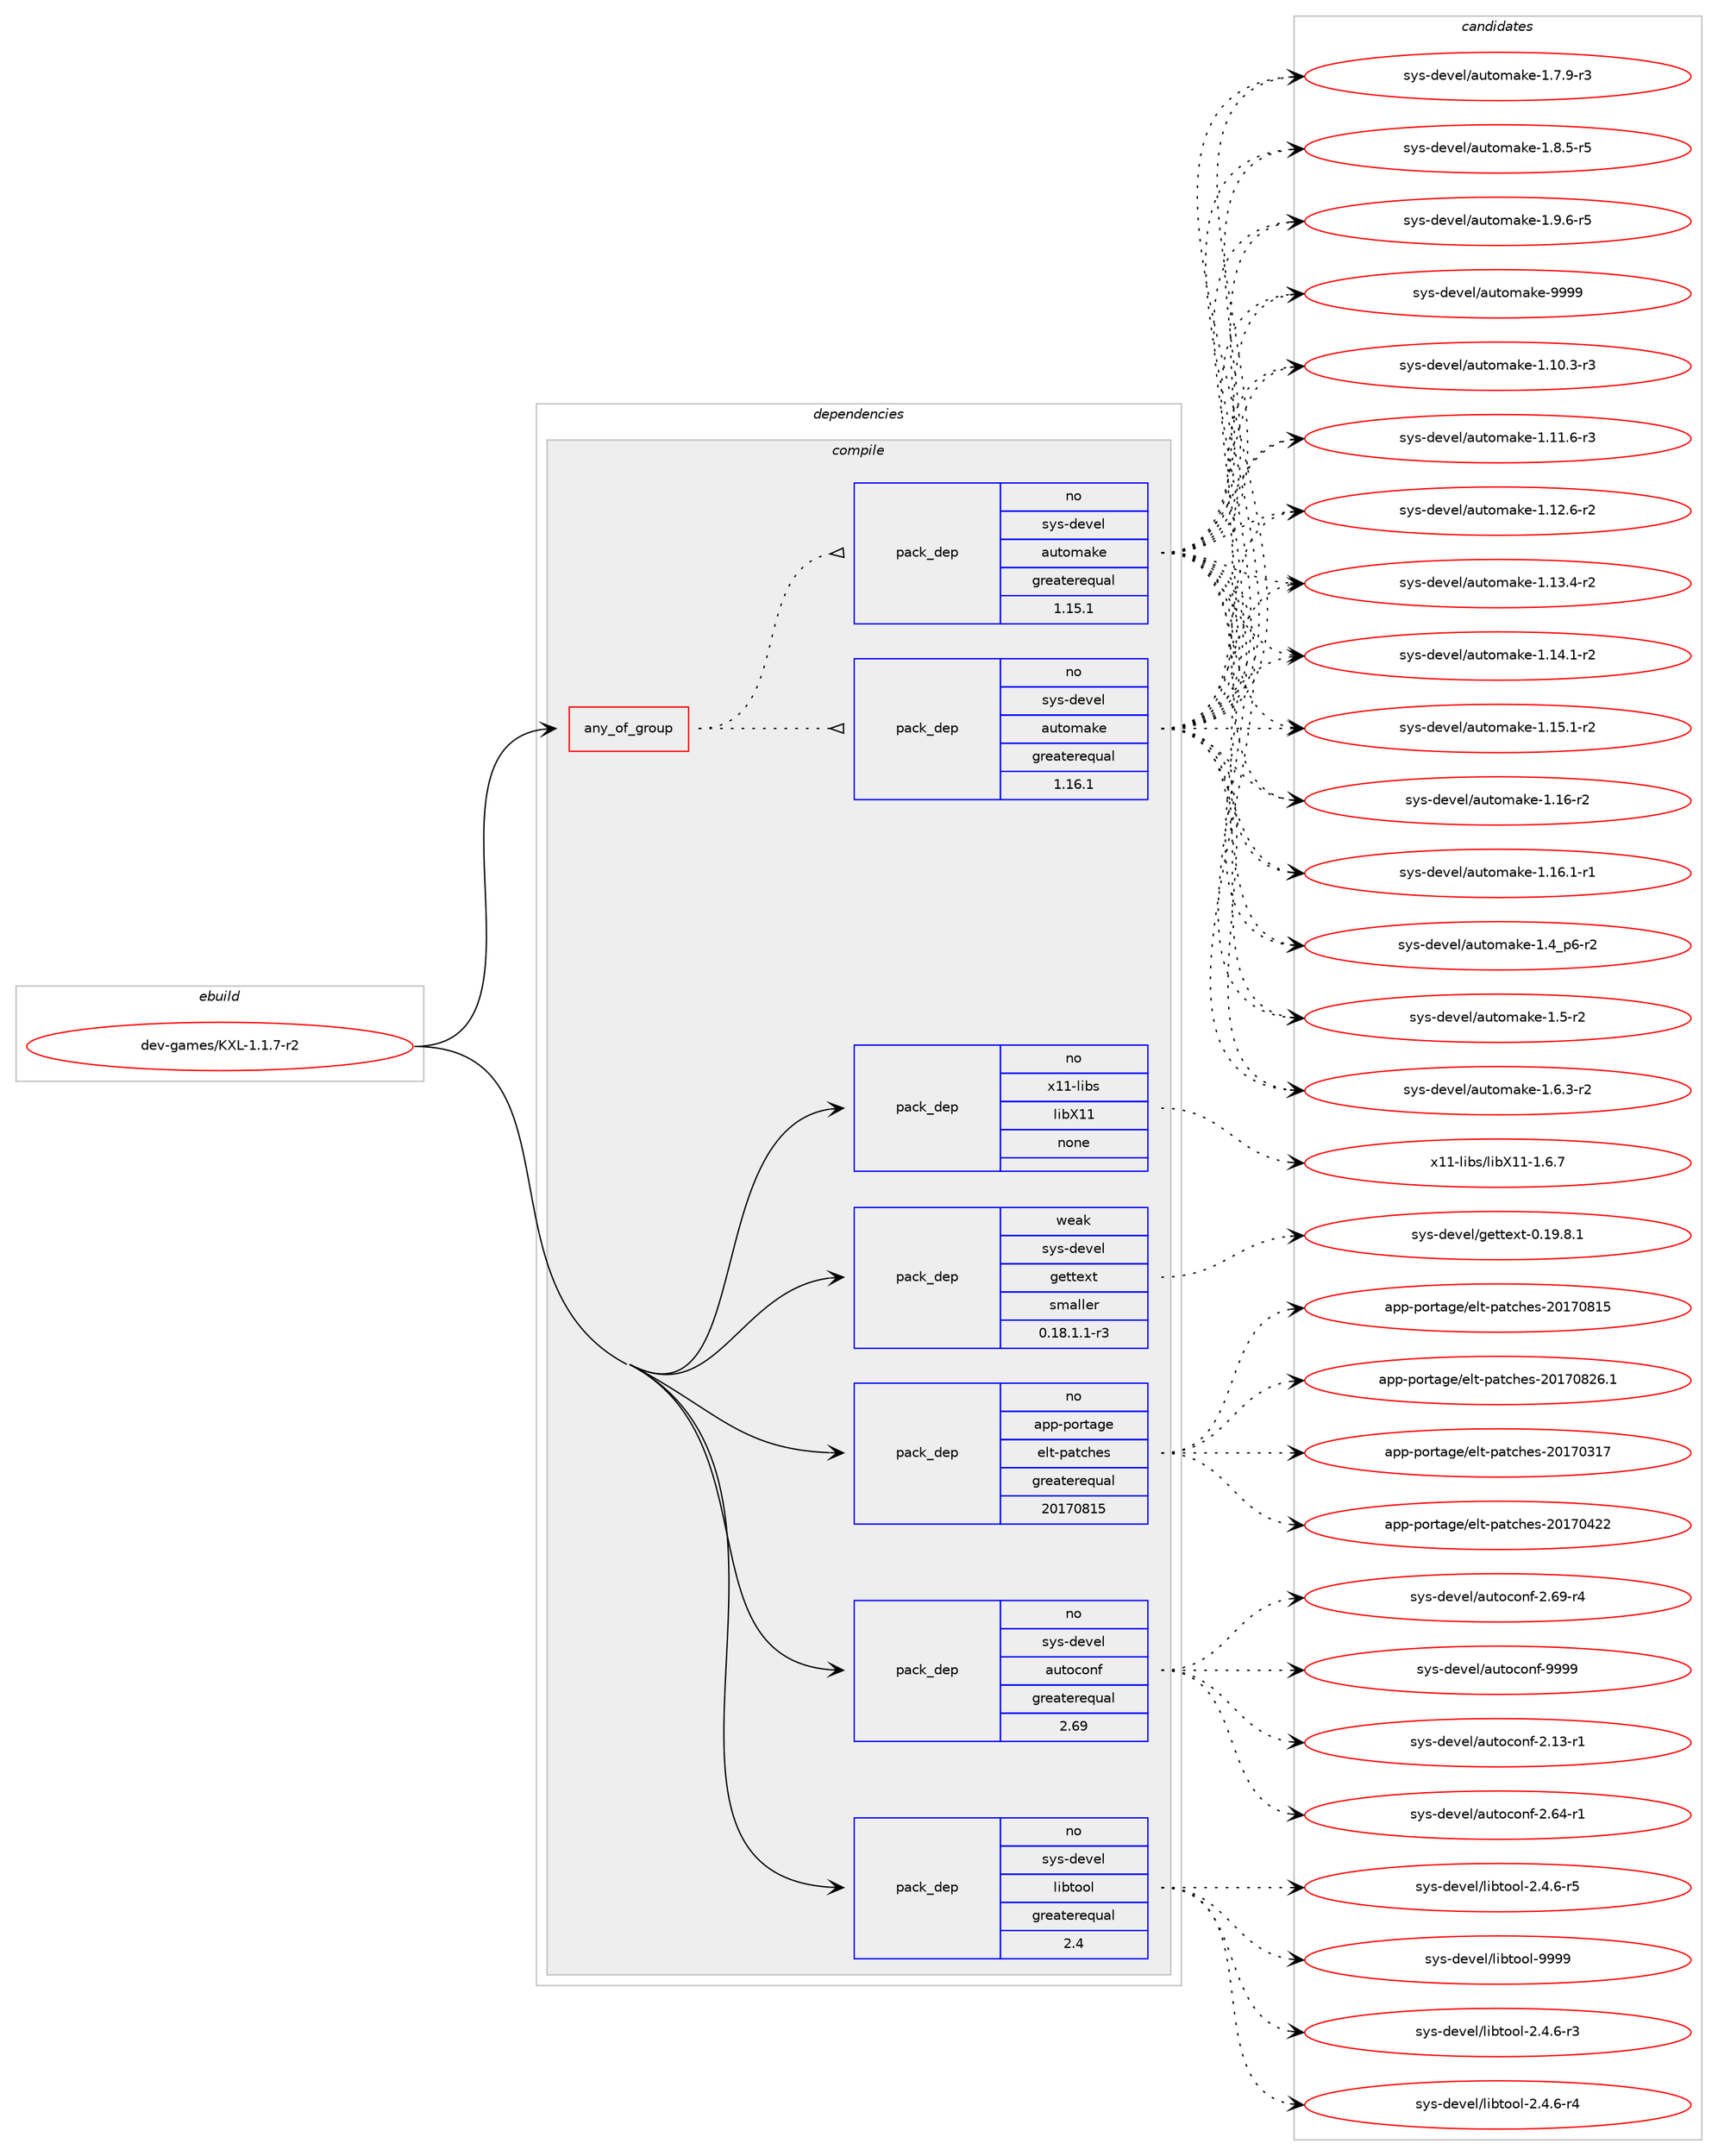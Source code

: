 digraph prolog {

# *************
# Graph options
# *************

newrank=true;
concentrate=true;
compound=true;
graph [rankdir=LR,fontname=Helvetica,fontsize=10,ranksep=1.5];#, ranksep=2.5, nodesep=0.2];
edge  [arrowhead=vee];
node  [fontname=Helvetica,fontsize=10];

# **********
# The ebuild
# **********

subgraph cluster_leftcol {
color=gray;
rank=same;
label=<<i>ebuild</i>>;
id [label="dev-games/KXL-1.1.7-r2", color=red, width=4, href="../dev-games/KXL-1.1.7-r2.svg"];
}

# ****************
# The dependencies
# ****************

subgraph cluster_midcol {
color=gray;
label=<<i>dependencies</i>>;
subgraph cluster_compile {
fillcolor="#eeeeee";
style=filled;
label=<<i>compile</i>>;
subgraph any20463 {
dependency1324497 [label=<<TABLE BORDER="0" CELLBORDER="1" CELLSPACING="0" CELLPADDING="4"><TR><TD CELLPADDING="10">any_of_group</TD></TR></TABLE>>, shape=none, color=red];subgraph pack945221 {
dependency1324498 [label=<<TABLE BORDER="0" CELLBORDER="1" CELLSPACING="0" CELLPADDING="4" WIDTH="220"><TR><TD ROWSPAN="6" CELLPADDING="30">pack_dep</TD></TR><TR><TD WIDTH="110">no</TD></TR><TR><TD>sys-devel</TD></TR><TR><TD>automake</TD></TR><TR><TD>greaterequal</TD></TR><TR><TD>1.16.1</TD></TR></TABLE>>, shape=none, color=blue];
}
dependency1324497:e -> dependency1324498:w [weight=20,style="dotted",arrowhead="oinv"];
subgraph pack945222 {
dependency1324499 [label=<<TABLE BORDER="0" CELLBORDER="1" CELLSPACING="0" CELLPADDING="4" WIDTH="220"><TR><TD ROWSPAN="6" CELLPADDING="30">pack_dep</TD></TR><TR><TD WIDTH="110">no</TD></TR><TR><TD>sys-devel</TD></TR><TR><TD>automake</TD></TR><TR><TD>greaterequal</TD></TR><TR><TD>1.15.1</TD></TR></TABLE>>, shape=none, color=blue];
}
dependency1324497:e -> dependency1324499:w [weight=20,style="dotted",arrowhead="oinv"];
}
id:e -> dependency1324497:w [weight=20,style="solid",arrowhead="vee"];
subgraph pack945223 {
dependency1324500 [label=<<TABLE BORDER="0" CELLBORDER="1" CELLSPACING="0" CELLPADDING="4" WIDTH="220"><TR><TD ROWSPAN="6" CELLPADDING="30">pack_dep</TD></TR><TR><TD WIDTH="110">no</TD></TR><TR><TD>app-portage</TD></TR><TR><TD>elt-patches</TD></TR><TR><TD>greaterequal</TD></TR><TR><TD>20170815</TD></TR></TABLE>>, shape=none, color=blue];
}
id:e -> dependency1324500:w [weight=20,style="solid",arrowhead="vee"];
subgraph pack945224 {
dependency1324501 [label=<<TABLE BORDER="0" CELLBORDER="1" CELLSPACING="0" CELLPADDING="4" WIDTH="220"><TR><TD ROWSPAN="6" CELLPADDING="30">pack_dep</TD></TR><TR><TD WIDTH="110">no</TD></TR><TR><TD>sys-devel</TD></TR><TR><TD>autoconf</TD></TR><TR><TD>greaterequal</TD></TR><TR><TD>2.69</TD></TR></TABLE>>, shape=none, color=blue];
}
id:e -> dependency1324501:w [weight=20,style="solid",arrowhead="vee"];
subgraph pack945225 {
dependency1324502 [label=<<TABLE BORDER="0" CELLBORDER="1" CELLSPACING="0" CELLPADDING="4" WIDTH="220"><TR><TD ROWSPAN="6" CELLPADDING="30">pack_dep</TD></TR><TR><TD WIDTH="110">no</TD></TR><TR><TD>sys-devel</TD></TR><TR><TD>libtool</TD></TR><TR><TD>greaterequal</TD></TR><TR><TD>2.4</TD></TR></TABLE>>, shape=none, color=blue];
}
id:e -> dependency1324502:w [weight=20,style="solid",arrowhead="vee"];
subgraph pack945226 {
dependency1324503 [label=<<TABLE BORDER="0" CELLBORDER="1" CELLSPACING="0" CELLPADDING="4" WIDTH="220"><TR><TD ROWSPAN="6" CELLPADDING="30">pack_dep</TD></TR><TR><TD WIDTH="110">no</TD></TR><TR><TD>x11-libs</TD></TR><TR><TD>libX11</TD></TR><TR><TD>none</TD></TR><TR><TD></TD></TR></TABLE>>, shape=none, color=blue];
}
id:e -> dependency1324503:w [weight=20,style="solid",arrowhead="vee"];
subgraph pack945227 {
dependency1324504 [label=<<TABLE BORDER="0" CELLBORDER="1" CELLSPACING="0" CELLPADDING="4" WIDTH="220"><TR><TD ROWSPAN="6" CELLPADDING="30">pack_dep</TD></TR><TR><TD WIDTH="110">weak</TD></TR><TR><TD>sys-devel</TD></TR><TR><TD>gettext</TD></TR><TR><TD>smaller</TD></TR><TR><TD>0.18.1.1-r3</TD></TR></TABLE>>, shape=none, color=blue];
}
id:e -> dependency1324504:w [weight=20,style="solid",arrowhead="vee"];
}
subgraph cluster_compileandrun {
fillcolor="#eeeeee";
style=filled;
label=<<i>compile and run</i>>;
}
subgraph cluster_run {
fillcolor="#eeeeee";
style=filled;
label=<<i>run</i>>;
}
}

# **************
# The candidates
# **************

subgraph cluster_choices {
rank=same;
color=gray;
label=<<i>candidates</i>>;

subgraph choice945221 {
color=black;
nodesep=1;
choice11512111545100101118101108479711711611110997107101454946494846514511451 [label="sys-devel/automake-1.10.3-r3", color=red, width=4,href="../sys-devel/automake-1.10.3-r3.svg"];
choice11512111545100101118101108479711711611110997107101454946494946544511451 [label="sys-devel/automake-1.11.6-r3", color=red, width=4,href="../sys-devel/automake-1.11.6-r3.svg"];
choice11512111545100101118101108479711711611110997107101454946495046544511450 [label="sys-devel/automake-1.12.6-r2", color=red, width=4,href="../sys-devel/automake-1.12.6-r2.svg"];
choice11512111545100101118101108479711711611110997107101454946495146524511450 [label="sys-devel/automake-1.13.4-r2", color=red, width=4,href="../sys-devel/automake-1.13.4-r2.svg"];
choice11512111545100101118101108479711711611110997107101454946495246494511450 [label="sys-devel/automake-1.14.1-r2", color=red, width=4,href="../sys-devel/automake-1.14.1-r2.svg"];
choice11512111545100101118101108479711711611110997107101454946495346494511450 [label="sys-devel/automake-1.15.1-r2", color=red, width=4,href="../sys-devel/automake-1.15.1-r2.svg"];
choice1151211154510010111810110847971171161111099710710145494649544511450 [label="sys-devel/automake-1.16-r2", color=red, width=4,href="../sys-devel/automake-1.16-r2.svg"];
choice11512111545100101118101108479711711611110997107101454946495446494511449 [label="sys-devel/automake-1.16.1-r1", color=red, width=4,href="../sys-devel/automake-1.16.1-r1.svg"];
choice115121115451001011181011084797117116111109971071014549465295112544511450 [label="sys-devel/automake-1.4_p6-r2", color=red, width=4,href="../sys-devel/automake-1.4_p6-r2.svg"];
choice11512111545100101118101108479711711611110997107101454946534511450 [label="sys-devel/automake-1.5-r2", color=red, width=4,href="../sys-devel/automake-1.5-r2.svg"];
choice115121115451001011181011084797117116111109971071014549465446514511450 [label="sys-devel/automake-1.6.3-r2", color=red, width=4,href="../sys-devel/automake-1.6.3-r2.svg"];
choice115121115451001011181011084797117116111109971071014549465546574511451 [label="sys-devel/automake-1.7.9-r3", color=red, width=4,href="../sys-devel/automake-1.7.9-r3.svg"];
choice115121115451001011181011084797117116111109971071014549465646534511453 [label="sys-devel/automake-1.8.5-r5", color=red, width=4,href="../sys-devel/automake-1.8.5-r5.svg"];
choice115121115451001011181011084797117116111109971071014549465746544511453 [label="sys-devel/automake-1.9.6-r5", color=red, width=4,href="../sys-devel/automake-1.9.6-r5.svg"];
choice115121115451001011181011084797117116111109971071014557575757 [label="sys-devel/automake-9999", color=red, width=4,href="../sys-devel/automake-9999.svg"];
dependency1324498:e -> choice11512111545100101118101108479711711611110997107101454946494846514511451:w [style=dotted,weight="100"];
dependency1324498:e -> choice11512111545100101118101108479711711611110997107101454946494946544511451:w [style=dotted,weight="100"];
dependency1324498:e -> choice11512111545100101118101108479711711611110997107101454946495046544511450:w [style=dotted,weight="100"];
dependency1324498:e -> choice11512111545100101118101108479711711611110997107101454946495146524511450:w [style=dotted,weight="100"];
dependency1324498:e -> choice11512111545100101118101108479711711611110997107101454946495246494511450:w [style=dotted,weight="100"];
dependency1324498:e -> choice11512111545100101118101108479711711611110997107101454946495346494511450:w [style=dotted,weight="100"];
dependency1324498:e -> choice1151211154510010111810110847971171161111099710710145494649544511450:w [style=dotted,weight="100"];
dependency1324498:e -> choice11512111545100101118101108479711711611110997107101454946495446494511449:w [style=dotted,weight="100"];
dependency1324498:e -> choice115121115451001011181011084797117116111109971071014549465295112544511450:w [style=dotted,weight="100"];
dependency1324498:e -> choice11512111545100101118101108479711711611110997107101454946534511450:w [style=dotted,weight="100"];
dependency1324498:e -> choice115121115451001011181011084797117116111109971071014549465446514511450:w [style=dotted,weight="100"];
dependency1324498:e -> choice115121115451001011181011084797117116111109971071014549465546574511451:w [style=dotted,weight="100"];
dependency1324498:e -> choice115121115451001011181011084797117116111109971071014549465646534511453:w [style=dotted,weight="100"];
dependency1324498:e -> choice115121115451001011181011084797117116111109971071014549465746544511453:w [style=dotted,weight="100"];
dependency1324498:e -> choice115121115451001011181011084797117116111109971071014557575757:w [style=dotted,weight="100"];
}
subgraph choice945222 {
color=black;
nodesep=1;
choice11512111545100101118101108479711711611110997107101454946494846514511451 [label="sys-devel/automake-1.10.3-r3", color=red, width=4,href="../sys-devel/automake-1.10.3-r3.svg"];
choice11512111545100101118101108479711711611110997107101454946494946544511451 [label="sys-devel/automake-1.11.6-r3", color=red, width=4,href="../sys-devel/automake-1.11.6-r3.svg"];
choice11512111545100101118101108479711711611110997107101454946495046544511450 [label="sys-devel/automake-1.12.6-r2", color=red, width=4,href="../sys-devel/automake-1.12.6-r2.svg"];
choice11512111545100101118101108479711711611110997107101454946495146524511450 [label="sys-devel/automake-1.13.4-r2", color=red, width=4,href="../sys-devel/automake-1.13.4-r2.svg"];
choice11512111545100101118101108479711711611110997107101454946495246494511450 [label="sys-devel/automake-1.14.1-r2", color=red, width=4,href="../sys-devel/automake-1.14.1-r2.svg"];
choice11512111545100101118101108479711711611110997107101454946495346494511450 [label="sys-devel/automake-1.15.1-r2", color=red, width=4,href="../sys-devel/automake-1.15.1-r2.svg"];
choice1151211154510010111810110847971171161111099710710145494649544511450 [label="sys-devel/automake-1.16-r2", color=red, width=4,href="../sys-devel/automake-1.16-r2.svg"];
choice11512111545100101118101108479711711611110997107101454946495446494511449 [label="sys-devel/automake-1.16.1-r1", color=red, width=4,href="../sys-devel/automake-1.16.1-r1.svg"];
choice115121115451001011181011084797117116111109971071014549465295112544511450 [label="sys-devel/automake-1.4_p6-r2", color=red, width=4,href="../sys-devel/automake-1.4_p6-r2.svg"];
choice11512111545100101118101108479711711611110997107101454946534511450 [label="sys-devel/automake-1.5-r2", color=red, width=4,href="../sys-devel/automake-1.5-r2.svg"];
choice115121115451001011181011084797117116111109971071014549465446514511450 [label="sys-devel/automake-1.6.3-r2", color=red, width=4,href="../sys-devel/automake-1.6.3-r2.svg"];
choice115121115451001011181011084797117116111109971071014549465546574511451 [label="sys-devel/automake-1.7.9-r3", color=red, width=4,href="../sys-devel/automake-1.7.9-r3.svg"];
choice115121115451001011181011084797117116111109971071014549465646534511453 [label="sys-devel/automake-1.8.5-r5", color=red, width=4,href="../sys-devel/automake-1.8.5-r5.svg"];
choice115121115451001011181011084797117116111109971071014549465746544511453 [label="sys-devel/automake-1.9.6-r5", color=red, width=4,href="../sys-devel/automake-1.9.6-r5.svg"];
choice115121115451001011181011084797117116111109971071014557575757 [label="sys-devel/automake-9999", color=red, width=4,href="../sys-devel/automake-9999.svg"];
dependency1324499:e -> choice11512111545100101118101108479711711611110997107101454946494846514511451:w [style=dotted,weight="100"];
dependency1324499:e -> choice11512111545100101118101108479711711611110997107101454946494946544511451:w [style=dotted,weight="100"];
dependency1324499:e -> choice11512111545100101118101108479711711611110997107101454946495046544511450:w [style=dotted,weight="100"];
dependency1324499:e -> choice11512111545100101118101108479711711611110997107101454946495146524511450:w [style=dotted,weight="100"];
dependency1324499:e -> choice11512111545100101118101108479711711611110997107101454946495246494511450:w [style=dotted,weight="100"];
dependency1324499:e -> choice11512111545100101118101108479711711611110997107101454946495346494511450:w [style=dotted,weight="100"];
dependency1324499:e -> choice1151211154510010111810110847971171161111099710710145494649544511450:w [style=dotted,weight="100"];
dependency1324499:e -> choice11512111545100101118101108479711711611110997107101454946495446494511449:w [style=dotted,weight="100"];
dependency1324499:e -> choice115121115451001011181011084797117116111109971071014549465295112544511450:w [style=dotted,weight="100"];
dependency1324499:e -> choice11512111545100101118101108479711711611110997107101454946534511450:w [style=dotted,weight="100"];
dependency1324499:e -> choice115121115451001011181011084797117116111109971071014549465446514511450:w [style=dotted,weight="100"];
dependency1324499:e -> choice115121115451001011181011084797117116111109971071014549465546574511451:w [style=dotted,weight="100"];
dependency1324499:e -> choice115121115451001011181011084797117116111109971071014549465646534511453:w [style=dotted,weight="100"];
dependency1324499:e -> choice115121115451001011181011084797117116111109971071014549465746544511453:w [style=dotted,weight="100"];
dependency1324499:e -> choice115121115451001011181011084797117116111109971071014557575757:w [style=dotted,weight="100"];
}
subgraph choice945223 {
color=black;
nodesep=1;
choice97112112451121111141169710310147101108116451129711699104101115455048495548514955 [label="app-portage/elt-patches-20170317", color=red, width=4,href="../app-portage/elt-patches-20170317.svg"];
choice97112112451121111141169710310147101108116451129711699104101115455048495548525050 [label="app-portage/elt-patches-20170422", color=red, width=4,href="../app-portage/elt-patches-20170422.svg"];
choice97112112451121111141169710310147101108116451129711699104101115455048495548564953 [label="app-portage/elt-patches-20170815", color=red, width=4,href="../app-portage/elt-patches-20170815.svg"];
choice971121124511211111411697103101471011081164511297116991041011154550484955485650544649 [label="app-portage/elt-patches-20170826.1", color=red, width=4,href="../app-portage/elt-patches-20170826.1.svg"];
dependency1324500:e -> choice97112112451121111141169710310147101108116451129711699104101115455048495548514955:w [style=dotted,weight="100"];
dependency1324500:e -> choice97112112451121111141169710310147101108116451129711699104101115455048495548525050:w [style=dotted,weight="100"];
dependency1324500:e -> choice97112112451121111141169710310147101108116451129711699104101115455048495548564953:w [style=dotted,weight="100"];
dependency1324500:e -> choice971121124511211111411697103101471011081164511297116991041011154550484955485650544649:w [style=dotted,weight="100"];
}
subgraph choice945224 {
color=black;
nodesep=1;
choice1151211154510010111810110847971171161119911111010245504649514511449 [label="sys-devel/autoconf-2.13-r1", color=red, width=4,href="../sys-devel/autoconf-2.13-r1.svg"];
choice1151211154510010111810110847971171161119911111010245504654524511449 [label="sys-devel/autoconf-2.64-r1", color=red, width=4,href="../sys-devel/autoconf-2.64-r1.svg"];
choice1151211154510010111810110847971171161119911111010245504654574511452 [label="sys-devel/autoconf-2.69-r4", color=red, width=4,href="../sys-devel/autoconf-2.69-r4.svg"];
choice115121115451001011181011084797117116111991111101024557575757 [label="sys-devel/autoconf-9999", color=red, width=4,href="../sys-devel/autoconf-9999.svg"];
dependency1324501:e -> choice1151211154510010111810110847971171161119911111010245504649514511449:w [style=dotted,weight="100"];
dependency1324501:e -> choice1151211154510010111810110847971171161119911111010245504654524511449:w [style=dotted,weight="100"];
dependency1324501:e -> choice1151211154510010111810110847971171161119911111010245504654574511452:w [style=dotted,weight="100"];
dependency1324501:e -> choice115121115451001011181011084797117116111991111101024557575757:w [style=dotted,weight="100"];
}
subgraph choice945225 {
color=black;
nodesep=1;
choice1151211154510010111810110847108105981161111111084550465246544511451 [label="sys-devel/libtool-2.4.6-r3", color=red, width=4,href="../sys-devel/libtool-2.4.6-r3.svg"];
choice1151211154510010111810110847108105981161111111084550465246544511452 [label="sys-devel/libtool-2.4.6-r4", color=red, width=4,href="../sys-devel/libtool-2.4.6-r4.svg"];
choice1151211154510010111810110847108105981161111111084550465246544511453 [label="sys-devel/libtool-2.4.6-r5", color=red, width=4,href="../sys-devel/libtool-2.4.6-r5.svg"];
choice1151211154510010111810110847108105981161111111084557575757 [label="sys-devel/libtool-9999", color=red, width=4,href="../sys-devel/libtool-9999.svg"];
dependency1324502:e -> choice1151211154510010111810110847108105981161111111084550465246544511451:w [style=dotted,weight="100"];
dependency1324502:e -> choice1151211154510010111810110847108105981161111111084550465246544511452:w [style=dotted,weight="100"];
dependency1324502:e -> choice1151211154510010111810110847108105981161111111084550465246544511453:w [style=dotted,weight="100"];
dependency1324502:e -> choice1151211154510010111810110847108105981161111111084557575757:w [style=dotted,weight="100"];
}
subgraph choice945226 {
color=black;
nodesep=1;
choice120494945108105981154710810598884949454946544655 [label="x11-libs/libX11-1.6.7", color=red, width=4,href="../x11-libs/libX11-1.6.7.svg"];
dependency1324503:e -> choice120494945108105981154710810598884949454946544655:w [style=dotted,weight="100"];
}
subgraph choice945227 {
color=black;
nodesep=1;
choice1151211154510010111810110847103101116116101120116454846495746564649 [label="sys-devel/gettext-0.19.8.1", color=red, width=4,href="../sys-devel/gettext-0.19.8.1.svg"];
dependency1324504:e -> choice1151211154510010111810110847103101116116101120116454846495746564649:w [style=dotted,weight="100"];
}
}

}

